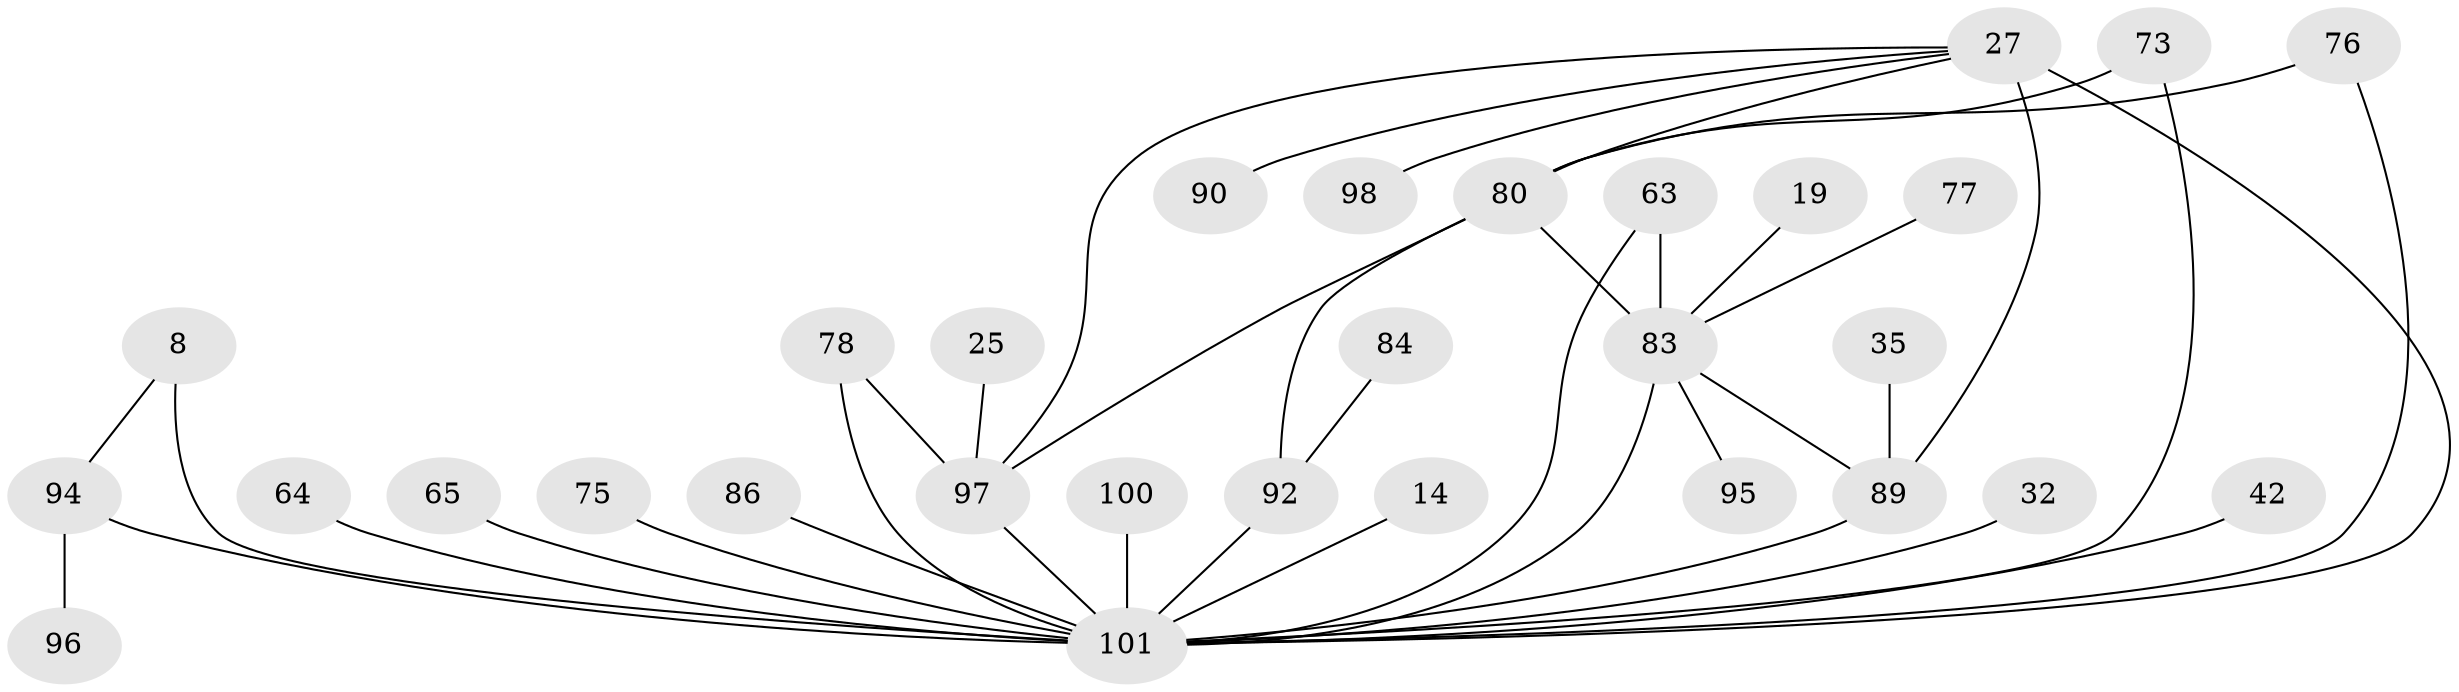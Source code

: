 // original degree distribution, {7: 0.019801980198019802, 9: 0.019801980198019802, 8: 0.009900990099009901, 5: 0.0594059405940594, 6: 0.06930693069306931, 3: 0.16831683168316833, 1: 0.2079207920792079, 4: 0.1188118811881188, 2: 0.32673267326732675}
// Generated by graph-tools (version 1.1) at 2025/45/03/04/25 21:45:10]
// undirected, 30 vertices, 40 edges
graph export_dot {
graph [start="1"]
  node [color=gray90,style=filled];
  8;
  14;
  19;
  25;
  27 [super="+2"];
  32;
  35;
  42;
  63 [super="+28"];
  64;
  65;
  73 [super="+66+71"];
  75;
  76;
  77;
  78 [super="+50+36"];
  80 [super="+18+55+40+46+70"];
  83 [super="+82"];
  84;
  86 [super="+61"];
  89 [super="+1"];
  90;
  92 [super="+43+88"];
  94 [super="+53"];
  95;
  96;
  97 [super="+11+31+91+4"];
  98;
  100 [super="+74"];
  101 [super="+34+13+99+72"];
  8 -- 94 [weight=2];
  8 -- 101 [weight=3];
  14 -- 101;
  19 -- 83;
  25 -- 97;
  27 -- 90;
  27 -- 80 [weight=2];
  27 -- 98;
  27 -- 89 [weight=2];
  27 -- 101 [weight=4];
  27 -- 97;
  32 -- 101;
  35 -- 89;
  42 -- 101;
  63 -- 83 [weight=2];
  63 -- 101;
  64 -- 101;
  65 -- 101 [weight=2];
  73 -- 101 [weight=2];
  73 -- 80 [weight=2];
  75 -- 101 [weight=2];
  76 -- 80;
  76 -- 101;
  77 -- 83;
  78 -- 101 [weight=5];
  78 -- 97;
  80 -- 83 [weight=2];
  80 -- 92 [weight=2];
  80 -- 97;
  83 -- 89 [weight=2];
  83 -- 95;
  83 -- 101 [weight=2];
  84 -- 92;
  86 -- 101;
  89 -- 101 [weight=2];
  92 -- 101 [weight=9];
  94 -- 96;
  94 -- 101;
  97 -- 101 [weight=5];
  100 -- 101 [weight=5];
}
